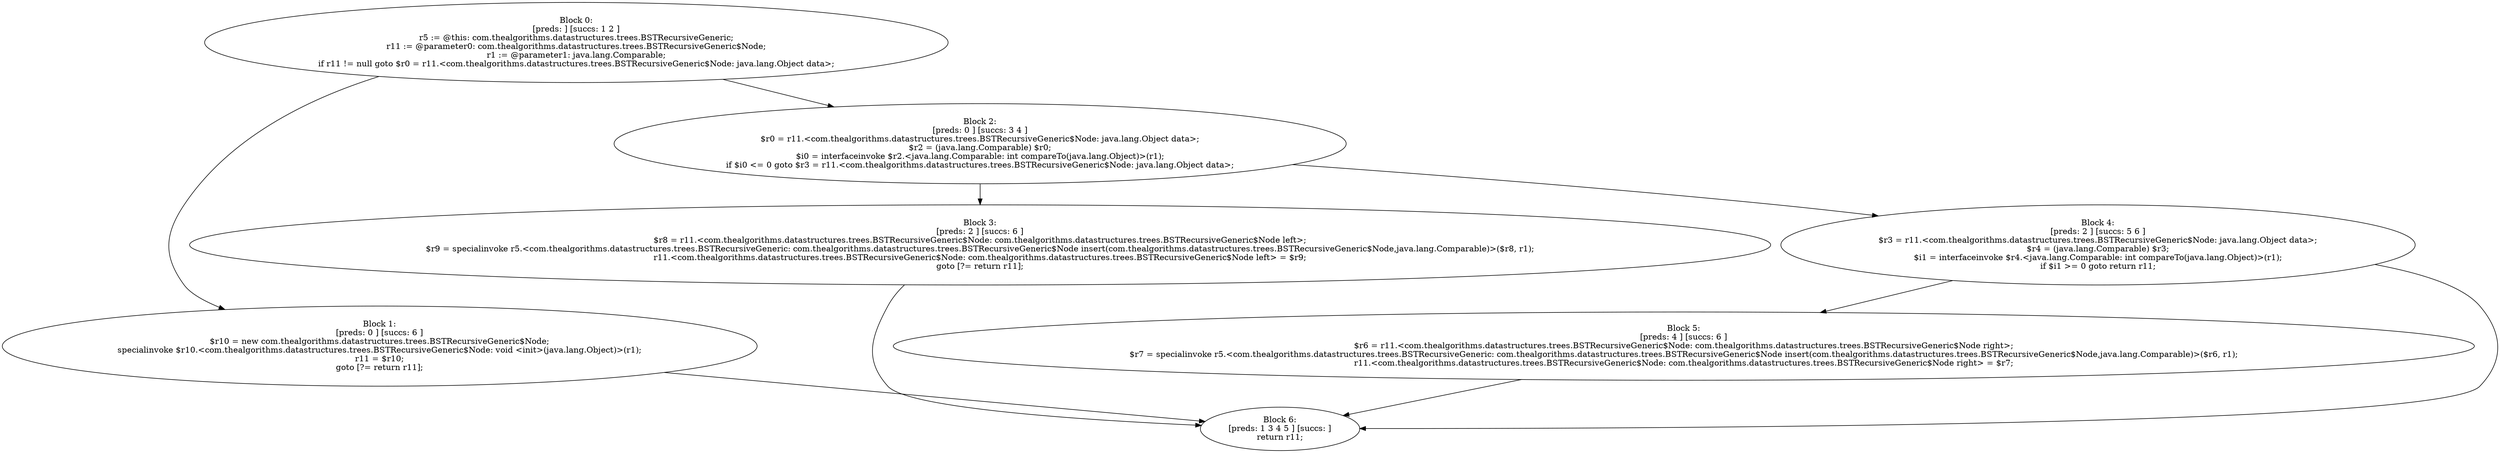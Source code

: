 digraph "unitGraph" {
    "Block 0:
[preds: ] [succs: 1 2 ]
r5 := @this: com.thealgorithms.datastructures.trees.BSTRecursiveGeneric;
r11 := @parameter0: com.thealgorithms.datastructures.trees.BSTRecursiveGeneric$Node;
r1 := @parameter1: java.lang.Comparable;
if r11 != null goto $r0 = r11.<com.thealgorithms.datastructures.trees.BSTRecursiveGeneric$Node: java.lang.Object data>;
"
    "Block 1:
[preds: 0 ] [succs: 6 ]
$r10 = new com.thealgorithms.datastructures.trees.BSTRecursiveGeneric$Node;
specialinvoke $r10.<com.thealgorithms.datastructures.trees.BSTRecursiveGeneric$Node: void <init>(java.lang.Object)>(r1);
r11 = $r10;
goto [?= return r11];
"
    "Block 2:
[preds: 0 ] [succs: 3 4 ]
$r0 = r11.<com.thealgorithms.datastructures.trees.BSTRecursiveGeneric$Node: java.lang.Object data>;
$r2 = (java.lang.Comparable) $r0;
$i0 = interfaceinvoke $r2.<java.lang.Comparable: int compareTo(java.lang.Object)>(r1);
if $i0 <= 0 goto $r3 = r11.<com.thealgorithms.datastructures.trees.BSTRecursiveGeneric$Node: java.lang.Object data>;
"
    "Block 3:
[preds: 2 ] [succs: 6 ]
$r8 = r11.<com.thealgorithms.datastructures.trees.BSTRecursiveGeneric$Node: com.thealgorithms.datastructures.trees.BSTRecursiveGeneric$Node left>;
$r9 = specialinvoke r5.<com.thealgorithms.datastructures.trees.BSTRecursiveGeneric: com.thealgorithms.datastructures.trees.BSTRecursiveGeneric$Node insert(com.thealgorithms.datastructures.trees.BSTRecursiveGeneric$Node,java.lang.Comparable)>($r8, r1);
r11.<com.thealgorithms.datastructures.trees.BSTRecursiveGeneric$Node: com.thealgorithms.datastructures.trees.BSTRecursiveGeneric$Node left> = $r9;
goto [?= return r11];
"
    "Block 4:
[preds: 2 ] [succs: 5 6 ]
$r3 = r11.<com.thealgorithms.datastructures.trees.BSTRecursiveGeneric$Node: java.lang.Object data>;
$r4 = (java.lang.Comparable) $r3;
$i1 = interfaceinvoke $r4.<java.lang.Comparable: int compareTo(java.lang.Object)>(r1);
if $i1 >= 0 goto return r11;
"
    "Block 5:
[preds: 4 ] [succs: 6 ]
$r6 = r11.<com.thealgorithms.datastructures.trees.BSTRecursiveGeneric$Node: com.thealgorithms.datastructures.trees.BSTRecursiveGeneric$Node right>;
$r7 = specialinvoke r5.<com.thealgorithms.datastructures.trees.BSTRecursiveGeneric: com.thealgorithms.datastructures.trees.BSTRecursiveGeneric$Node insert(com.thealgorithms.datastructures.trees.BSTRecursiveGeneric$Node,java.lang.Comparable)>($r6, r1);
r11.<com.thealgorithms.datastructures.trees.BSTRecursiveGeneric$Node: com.thealgorithms.datastructures.trees.BSTRecursiveGeneric$Node right> = $r7;
"
    "Block 6:
[preds: 1 3 4 5 ] [succs: ]
return r11;
"
    "Block 0:
[preds: ] [succs: 1 2 ]
r5 := @this: com.thealgorithms.datastructures.trees.BSTRecursiveGeneric;
r11 := @parameter0: com.thealgorithms.datastructures.trees.BSTRecursiveGeneric$Node;
r1 := @parameter1: java.lang.Comparable;
if r11 != null goto $r0 = r11.<com.thealgorithms.datastructures.trees.BSTRecursiveGeneric$Node: java.lang.Object data>;
"->"Block 1:
[preds: 0 ] [succs: 6 ]
$r10 = new com.thealgorithms.datastructures.trees.BSTRecursiveGeneric$Node;
specialinvoke $r10.<com.thealgorithms.datastructures.trees.BSTRecursiveGeneric$Node: void <init>(java.lang.Object)>(r1);
r11 = $r10;
goto [?= return r11];
";
    "Block 0:
[preds: ] [succs: 1 2 ]
r5 := @this: com.thealgorithms.datastructures.trees.BSTRecursiveGeneric;
r11 := @parameter0: com.thealgorithms.datastructures.trees.BSTRecursiveGeneric$Node;
r1 := @parameter1: java.lang.Comparable;
if r11 != null goto $r0 = r11.<com.thealgorithms.datastructures.trees.BSTRecursiveGeneric$Node: java.lang.Object data>;
"->"Block 2:
[preds: 0 ] [succs: 3 4 ]
$r0 = r11.<com.thealgorithms.datastructures.trees.BSTRecursiveGeneric$Node: java.lang.Object data>;
$r2 = (java.lang.Comparable) $r0;
$i0 = interfaceinvoke $r2.<java.lang.Comparable: int compareTo(java.lang.Object)>(r1);
if $i0 <= 0 goto $r3 = r11.<com.thealgorithms.datastructures.trees.BSTRecursiveGeneric$Node: java.lang.Object data>;
";
    "Block 1:
[preds: 0 ] [succs: 6 ]
$r10 = new com.thealgorithms.datastructures.trees.BSTRecursiveGeneric$Node;
specialinvoke $r10.<com.thealgorithms.datastructures.trees.BSTRecursiveGeneric$Node: void <init>(java.lang.Object)>(r1);
r11 = $r10;
goto [?= return r11];
"->"Block 6:
[preds: 1 3 4 5 ] [succs: ]
return r11;
";
    "Block 2:
[preds: 0 ] [succs: 3 4 ]
$r0 = r11.<com.thealgorithms.datastructures.trees.BSTRecursiveGeneric$Node: java.lang.Object data>;
$r2 = (java.lang.Comparable) $r0;
$i0 = interfaceinvoke $r2.<java.lang.Comparable: int compareTo(java.lang.Object)>(r1);
if $i0 <= 0 goto $r3 = r11.<com.thealgorithms.datastructures.trees.BSTRecursiveGeneric$Node: java.lang.Object data>;
"->"Block 3:
[preds: 2 ] [succs: 6 ]
$r8 = r11.<com.thealgorithms.datastructures.trees.BSTRecursiveGeneric$Node: com.thealgorithms.datastructures.trees.BSTRecursiveGeneric$Node left>;
$r9 = specialinvoke r5.<com.thealgorithms.datastructures.trees.BSTRecursiveGeneric: com.thealgorithms.datastructures.trees.BSTRecursiveGeneric$Node insert(com.thealgorithms.datastructures.trees.BSTRecursiveGeneric$Node,java.lang.Comparable)>($r8, r1);
r11.<com.thealgorithms.datastructures.trees.BSTRecursiveGeneric$Node: com.thealgorithms.datastructures.trees.BSTRecursiveGeneric$Node left> = $r9;
goto [?= return r11];
";
    "Block 2:
[preds: 0 ] [succs: 3 4 ]
$r0 = r11.<com.thealgorithms.datastructures.trees.BSTRecursiveGeneric$Node: java.lang.Object data>;
$r2 = (java.lang.Comparable) $r0;
$i0 = interfaceinvoke $r2.<java.lang.Comparable: int compareTo(java.lang.Object)>(r1);
if $i0 <= 0 goto $r3 = r11.<com.thealgorithms.datastructures.trees.BSTRecursiveGeneric$Node: java.lang.Object data>;
"->"Block 4:
[preds: 2 ] [succs: 5 6 ]
$r3 = r11.<com.thealgorithms.datastructures.trees.BSTRecursiveGeneric$Node: java.lang.Object data>;
$r4 = (java.lang.Comparable) $r3;
$i1 = interfaceinvoke $r4.<java.lang.Comparable: int compareTo(java.lang.Object)>(r1);
if $i1 >= 0 goto return r11;
";
    "Block 3:
[preds: 2 ] [succs: 6 ]
$r8 = r11.<com.thealgorithms.datastructures.trees.BSTRecursiveGeneric$Node: com.thealgorithms.datastructures.trees.BSTRecursiveGeneric$Node left>;
$r9 = specialinvoke r5.<com.thealgorithms.datastructures.trees.BSTRecursiveGeneric: com.thealgorithms.datastructures.trees.BSTRecursiveGeneric$Node insert(com.thealgorithms.datastructures.trees.BSTRecursiveGeneric$Node,java.lang.Comparable)>($r8, r1);
r11.<com.thealgorithms.datastructures.trees.BSTRecursiveGeneric$Node: com.thealgorithms.datastructures.trees.BSTRecursiveGeneric$Node left> = $r9;
goto [?= return r11];
"->"Block 6:
[preds: 1 3 4 5 ] [succs: ]
return r11;
";
    "Block 4:
[preds: 2 ] [succs: 5 6 ]
$r3 = r11.<com.thealgorithms.datastructures.trees.BSTRecursiveGeneric$Node: java.lang.Object data>;
$r4 = (java.lang.Comparable) $r3;
$i1 = interfaceinvoke $r4.<java.lang.Comparable: int compareTo(java.lang.Object)>(r1);
if $i1 >= 0 goto return r11;
"->"Block 5:
[preds: 4 ] [succs: 6 ]
$r6 = r11.<com.thealgorithms.datastructures.trees.BSTRecursiveGeneric$Node: com.thealgorithms.datastructures.trees.BSTRecursiveGeneric$Node right>;
$r7 = specialinvoke r5.<com.thealgorithms.datastructures.trees.BSTRecursiveGeneric: com.thealgorithms.datastructures.trees.BSTRecursiveGeneric$Node insert(com.thealgorithms.datastructures.trees.BSTRecursiveGeneric$Node,java.lang.Comparable)>($r6, r1);
r11.<com.thealgorithms.datastructures.trees.BSTRecursiveGeneric$Node: com.thealgorithms.datastructures.trees.BSTRecursiveGeneric$Node right> = $r7;
";
    "Block 4:
[preds: 2 ] [succs: 5 6 ]
$r3 = r11.<com.thealgorithms.datastructures.trees.BSTRecursiveGeneric$Node: java.lang.Object data>;
$r4 = (java.lang.Comparable) $r3;
$i1 = interfaceinvoke $r4.<java.lang.Comparable: int compareTo(java.lang.Object)>(r1);
if $i1 >= 0 goto return r11;
"->"Block 6:
[preds: 1 3 4 5 ] [succs: ]
return r11;
";
    "Block 5:
[preds: 4 ] [succs: 6 ]
$r6 = r11.<com.thealgorithms.datastructures.trees.BSTRecursiveGeneric$Node: com.thealgorithms.datastructures.trees.BSTRecursiveGeneric$Node right>;
$r7 = specialinvoke r5.<com.thealgorithms.datastructures.trees.BSTRecursiveGeneric: com.thealgorithms.datastructures.trees.BSTRecursiveGeneric$Node insert(com.thealgorithms.datastructures.trees.BSTRecursiveGeneric$Node,java.lang.Comparable)>($r6, r1);
r11.<com.thealgorithms.datastructures.trees.BSTRecursiveGeneric$Node: com.thealgorithms.datastructures.trees.BSTRecursiveGeneric$Node right> = $r7;
"->"Block 6:
[preds: 1 3 4 5 ] [succs: ]
return r11;
";
}
